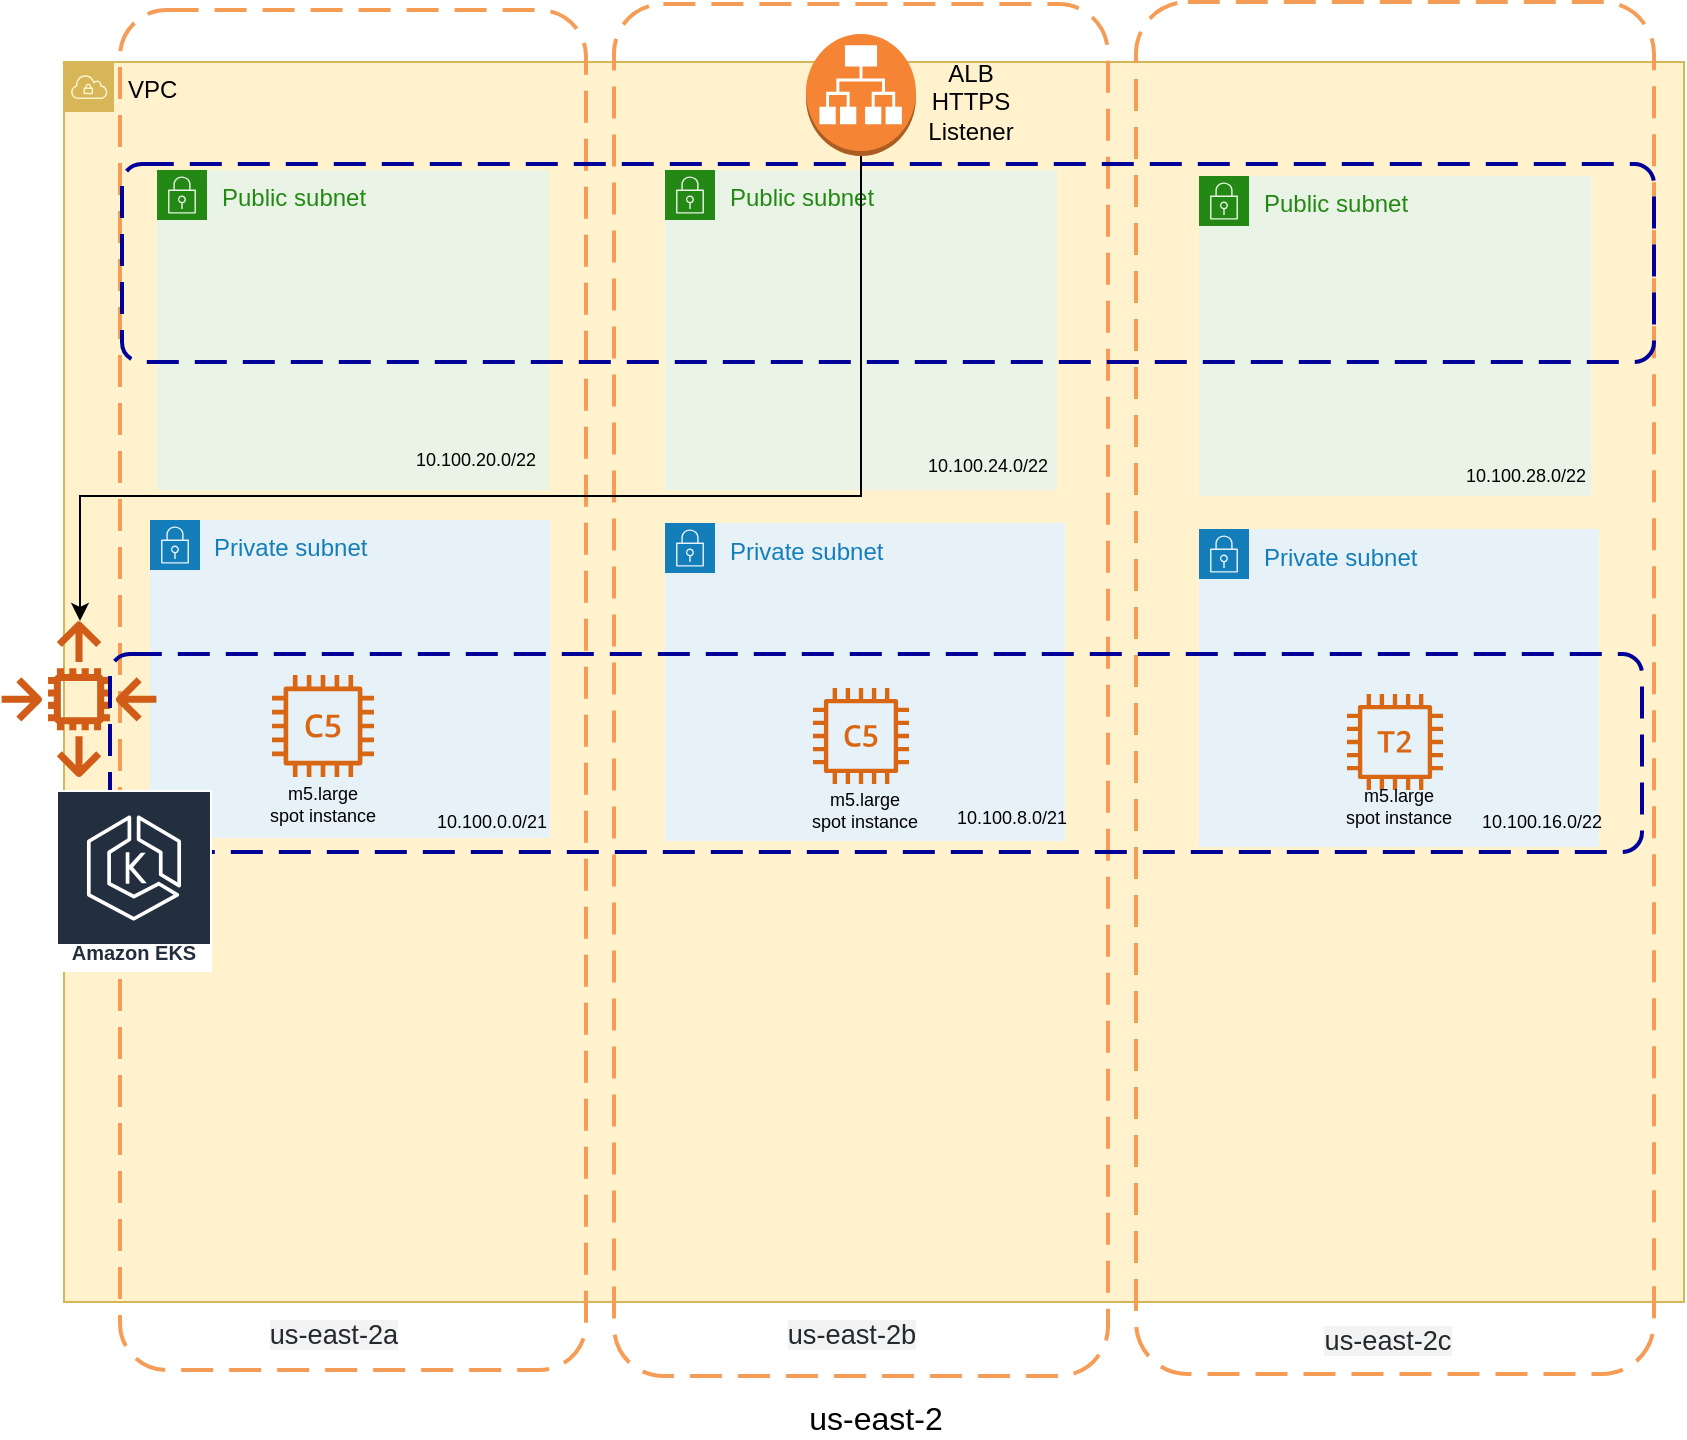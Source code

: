 <mxfile version="14.9.8" type="device"><diagram id="EXArPSH5urO1hkZitk9t" name="Page-1"><mxGraphModel dx="2073" dy="896" grid="0" gridSize="10" guides="1" tooltips="1" connect="1" arrows="1" fold="1" page="0" pageScale="1" pageWidth="850" pageHeight="1100" math="0" shadow="0"><root><mxCell id="0"/><mxCell id="1" parent="0"/><mxCell id="DB550EK6OUMKNcsTMz54-1" value="VPC" style="outlineConnect=0;html=1;whiteSpace=wrap;fontSize=12;fontStyle=0;shape=mxgraph.aws4.group;grIcon=mxgraph.aws4.group_vpc;strokeColor=#d6b656;verticalAlign=top;align=left;spacingLeft=30;dashed=0;fillColor=#fff2cc;" parent="1" vertex="1"><mxGeometry x="19" y="65" width="810" height="620" as="geometry"/></mxCell><mxCell id="hw0-6H1e2lP1Mn8mXGhv-2" value="" style="rounded=1;arcSize=10;dashed=1;strokeColor=#F59D56;fillColor=none;gradientColor=none;dashPattern=8 4;strokeWidth=2;" parent="1" vertex="1"><mxGeometry x="47" y="39" width="233" height="680" as="geometry"/></mxCell><mxCell id="hw0-6H1e2lP1Mn8mXGhv-3" value="" style="rounded=1;arcSize=10;dashed=1;strokeColor=#F59D56;fillColor=none;gradientColor=none;dashPattern=8 4;strokeWidth=2;" parent="1" vertex="1"><mxGeometry x="294" y="36" width="247" height="686" as="geometry"/></mxCell><mxCell id="hw0-6H1e2lP1Mn8mXGhv-4" value="" style="rounded=1;arcSize=10;dashed=1;strokeColor=#F59D56;fillColor=none;gradientColor=none;dashPattern=8 4;strokeWidth=2;" parent="1" vertex="1"><mxGeometry x="555" y="35" width="259" height="686" as="geometry"/></mxCell><mxCell id="hw0-6H1e2lP1Mn8mXGhv-5" value="us-east-2" style="text;html=1;strokeColor=none;fillColor=none;align=center;verticalAlign=middle;whiteSpace=wrap;rounded=0;fontSize=16;" parent="1" vertex="1"><mxGeometry x="385" y="733" width="80" height="20" as="geometry"/></mxCell><mxCell id="hw0-6H1e2lP1Mn8mXGhv-6" value="&lt;font color=&quot;#24292e&quot;&gt;&lt;span style=&quot;font-size: 13.6px ; background-color: rgba(27 , 31 , 35 , 0.05)&quot;&gt;us-east-2a&lt;/span&gt;&lt;/font&gt;" style="text;html=1;strokeColor=none;align=center;verticalAlign=middle;whiteSpace=wrap;rounded=0;fontSize=16;" parent="1" vertex="1"><mxGeometry x="114" y="690" width="80" height="20" as="geometry"/></mxCell><mxCell id="hw0-6H1e2lP1Mn8mXGhv-7" value="&lt;font color=&quot;#24292e&quot;&gt;&lt;span style=&quot;font-size: 13.6px ; background-color: rgba(27 , 31 , 35 , 0.05)&quot;&gt;us-east-2b&lt;/span&gt;&lt;/font&gt;" style="text;html=1;strokeColor=none;align=center;verticalAlign=middle;whiteSpace=wrap;rounded=0;fontSize=16;" parent="1" vertex="1"><mxGeometry x="373" y="690" width="80" height="20" as="geometry"/></mxCell><mxCell id="hw0-6H1e2lP1Mn8mXGhv-8" value="&lt;font color=&quot;#24292e&quot;&gt;&lt;span style=&quot;font-size: 13.6px ; background-color: rgba(27 , 31 , 35 , 0.05)&quot;&gt;us-east-2c&lt;/span&gt;&lt;/font&gt;" style="text;html=1;strokeColor=none;align=center;verticalAlign=middle;whiteSpace=wrap;rounded=0;fontSize=16;" parent="1" vertex="1"><mxGeometry x="641" y="693" width="80" height="20" as="geometry"/></mxCell><mxCell id="hw0-6H1e2lP1Mn8mXGhv-9" value="Private subnet" style="points=[[0,0],[0.25,0],[0.5,0],[0.75,0],[1,0],[1,0.25],[1,0.5],[1,0.75],[1,1],[0.75,1],[0.5,1],[0.25,1],[0,1],[0,0.75],[0,0.5],[0,0.25]];outlineConnect=0;gradientColor=none;html=1;whiteSpace=wrap;fontSize=12;fontStyle=0;shape=mxgraph.aws4.group;grIcon=mxgraph.aws4.group_security_group;grStroke=0;strokeColor=#147EBA;fillColor=#E6F2F8;verticalAlign=top;align=left;spacingLeft=30;fontColor=#147EBA;dashed=0;" parent="1" vertex="1"><mxGeometry x="62" y="294" width="200" height="159" as="geometry"/></mxCell><mxCell id="hw0-6H1e2lP1Mn8mXGhv-10" value="Public subnet" style="points=[[0,0],[0.25,0],[0.5,0],[0.75,0],[1,0],[1,0.25],[1,0.5],[1,0.75],[1,1],[0.75,1],[0.5,1],[0.25,1],[0,1],[0,0.75],[0,0.5],[0,0.25]];outlineConnect=0;gradientColor=none;html=1;whiteSpace=wrap;fontSize=12;fontStyle=0;shape=mxgraph.aws4.group;grIcon=mxgraph.aws4.group_security_group;grStroke=0;strokeColor=#248814;fillColor=#E9F3E6;verticalAlign=top;align=left;spacingLeft=30;fontColor=#248814;dashed=0;" parent="1" vertex="1"><mxGeometry x="65.5" y="119" width="196" height="160" as="geometry"/></mxCell><mxCell id="hw0-6H1e2lP1Mn8mXGhv-11" value="Public subnet" style="points=[[0,0],[0.25,0],[0.5,0],[0.75,0],[1,0],[1,0.25],[1,0.5],[1,0.75],[1,1],[0.75,1],[0.5,1],[0.25,1],[0,1],[0,0.75],[0,0.5],[0,0.25]];outlineConnect=0;gradientColor=none;html=1;whiteSpace=wrap;fontSize=12;fontStyle=0;shape=mxgraph.aws4.group;grIcon=mxgraph.aws4.group_security_group;grStroke=0;strokeColor=#248814;fillColor=#E9F3E6;verticalAlign=top;align=left;spacingLeft=30;fontColor=#248814;dashed=0;" parent="1" vertex="1"><mxGeometry x="586.5" y="122" width="196" height="160" as="geometry"/></mxCell><mxCell id="hw0-6H1e2lP1Mn8mXGhv-12" value="Public subnet" style="points=[[0,0],[0.25,0],[0.5,0],[0.75,0],[1,0],[1,0.25],[1,0.5],[1,0.75],[1,1],[0.75,1],[0.5,1],[0.25,1],[0,1],[0,0.75],[0,0.5],[0,0.25]];outlineConnect=0;gradientColor=none;html=1;whiteSpace=wrap;fontSize=12;fontStyle=0;shape=mxgraph.aws4.group;grIcon=mxgraph.aws4.group_security_group;grStroke=0;strokeColor=#248814;fillColor=#E9F3E6;verticalAlign=top;align=left;spacingLeft=30;fontColor=#248814;dashed=0;" parent="1" vertex="1"><mxGeometry x="319.5" y="119" width="196" height="160" as="geometry"/></mxCell><mxCell id="hw0-6H1e2lP1Mn8mXGhv-13" value="Text" style="text;html=1;strokeColor=none;fillColor=none;align=center;verticalAlign=middle;whiteSpace=wrap;rounded=0;fontSize=16;" parent="1" vertex="1"><mxGeometry x="404" y="373" width="40" height="20" as="geometry"/></mxCell><mxCell id="hw0-6H1e2lP1Mn8mXGhv-14" value="Text" style="text;html=1;strokeColor=none;fillColor=none;align=center;verticalAlign=middle;whiteSpace=wrap;rounded=0;fontSize=16;" parent="1" vertex="1"><mxGeometry x="404" y="373" width="40" height="20" as="geometry"/></mxCell><mxCell id="hw0-6H1e2lP1Mn8mXGhv-15" value="10.100.0.0/21" style="text;html=1;strokeColor=none;fillColor=none;align=center;verticalAlign=middle;whiteSpace=wrap;rounded=0;fontSize=9;" parent="1" vertex="1"><mxGeometry x="213" y="434.5" width="40" height="20" as="geometry"/></mxCell><mxCell id="hw0-6H1e2lP1Mn8mXGhv-23" value="Private subnet" style="points=[[0,0],[0.25,0],[0.5,0],[0.75,0],[1,0],[1,0.25],[1,0.5],[1,0.75],[1,1],[0.75,1],[0.5,1],[0.25,1],[0,1],[0,0.75],[0,0.5],[0,0.25]];outlineConnect=0;gradientColor=none;html=1;whiteSpace=wrap;fontSize=12;fontStyle=0;shape=mxgraph.aws4.group;grIcon=mxgraph.aws4.group_security_group;grStroke=0;strokeColor=#147EBA;fillColor=#E6F2F8;verticalAlign=top;align=left;spacingLeft=30;fontColor=#147EBA;dashed=0;" parent="1" vertex="1"><mxGeometry x="319.5" y="295.5" width="200" height="159" as="geometry"/></mxCell><mxCell id="hw0-6H1e2lP1Mn8mXGhv-24" value="Private subnet" style="points=[[0,0],[0.25,0],[0.5,0],[0.75,0],[1,0],[1,0.25],[1,0.5],[1,0.75],[1,1],[0.75,1],[0.5,1],[0.25,1],[0,1],[0,0.75],[0,0.5],[0,0.25]];outlineConnect=0;gradientColor=none;html=1;whiteSpace=wrap;fontSize=12;fontStyle=0;shape=mxgraph.aws4.group;grIcon=mxgraph.aws4.group_security_group;grStroke=0;strokeColor=#147EBA;fillColor=#E6F2F8;verticalAlign=top;align=left;spacingLeft=30;fontColor=#147EBA;dashed=0;" parent="1" vertex="1"><mxGeometry x="586.5" y="298.5" width="200" height="159" as="geometry"/></mxCell><mxCell id="hw0-6H1e2lP1Mn8mXGhv-25" value="10.100.20.0/22" style="text;html=1;strokeColor=none;fillColor=none;align=center;verticalAlign=middle;whiteSpace=wrap;rounded=0;fontSize=9;" parent="1" vertex="1"><mxGeometry x="205" y="254" width="40" height="20" as="geometry"/></mxCell><mxCell id="hw0-6H1e2lP1Mn8mXGhv-26" value="10.100.28.0/22" style="text;html=1;strokeColor=none;fillColor=none;align=center;verticalAlign=middle;whiteSpace=wrap;rounded=0;fontSize=9;" parent="1" vertex="1"><mxGeometry x="730" y="262" width="40" height="20" as="geometry"/></mxCell><mxCell id="hw0-6H1e2lP1Mn8mXGhv-27" value="10.100.24.0/22" style="text;html=1;strokeColor=none;fillColor=none;align=center;verticalAlign=middle;whiteSpace=wrap;rounded=0;fontSize=9;" parent="1" vertex="1"><mxGeometry x="461" y="257" width="40" height="20" as="geometry"/></mxCell><mxCell id="hw0-6H1e2lP1Mn8mXGhv-30" value="" style="outlineConnect=0;fontColor=#232F3E;gradientColor=none;fillColor=#D05C17;strokeColor=none;dashed=0;verticalLabelPosition=bottom;verticalAlign=top;align=center;html=1;fontSize=12;fontStyle=0;aspect=fixed;pointerEvents=1;shape=mxgraph.aws4.auto_scaling2;" parent="1" vertex="1"><mxGeometry x="-12.5" y="344.5" width="78" height="78" as="geometry"/></mxCell><mxCell id="hw0-6H1e2lP1Mn8mXGhv-31" value="" style="rounded=1;arcSize=10;dashed=1;fillColor=none;gradientColor=none;dashPattern=8 4;strokeWidth=2;strokeColor=#000099;" parent="1" vertex="1"><mxGeometry x="48" y="116" width="766" height="99" as="geometry"/></mxCell><mxCell id="hw0-6H1e2lP1Mn8mXGhv-32" value="" style="rounded=1;arcSize=10;dashed=1;fillColor=none;gradientColor=none;dashPattern=8 4;strokeWidth=2;strokeColor=#000099;" parent="1" vertex="1"><mxGeometry x="42" y="361" width="766" height="99" as="geometry"/></mxCell><mxCell id="hw0-6H1e2lP1Mn8mXGhv-37" value="" style="outlineConnect=0;fontColor=#232F3E;gradientColor=none;fillColor=#D86613;strokeColor=none;dashed=0;verticalLabelPosition=bottom;verticalAlign=top;align=center;html=1;fontSize=12;fontStyle=0;aspect=fixed;pointerEvents=1;shape=mxgraph.aws4.c5_instance;" parent="1" vertex="1"><mxGeometry x="123" y="371.5" width="51" height="51" as="geometry"/></mxCell><mxCell id="hw0-6H1e2lP1Mn8mXGhv-40" value="" style="outlineConnect=0;fontColor=#232F3E;gradientColor=none;fillColor=#D86613;strokeColor=none;dashed=0;verticalLabelPosition=bottom;verticalAlign=top;align=center;html=1;fontSize=12;fontStyle=0;aspect=fixed;pointerEvents=1;shape=mxgraph.aws4.c5_instance;" parent="1" vertex="1"><mxGeometry x="393.5" y="378" width="48" height="48" as="geometry"/></mxCell><mxCell id="hw0-6H1e2lP1Mn8mXGhv-42" value="" style="outlineConnect=0;fontColor=#232F3E;gradientColor=none;fillColor=#D86613;strokeColor=none;dashed=0;verticalLabelPosition=bottom;verticalAlign=top;align=center;html=1;fontSize=12;fontStyle=0;aspect=fixed;pointerEvents=1;shape=mxgraph.aws4.t2_instance;" parent="1" vertex="1"><mxGeometry x="660.5" y="381" width="48" height="48" as="geometry"/></mxCell><mxCell id="hw0-6H1e2lP1Mn8mXGhv-43" value="m5.large&lt;br&gt;spot instance" style="text;html=1;strokeColor=none;fillColor=none;align=center;verticalAlign=middle;whiteSpace=wrap;rounded=0;fontSize=9;" parent="1" vertex="1"><mxGeometry x="657.25" y="426.5" width="58.5" height="20" as="geometry"/></mxCell><mxCell id="hw0-6H1e2lP1Mn8mXGhv-45" value="m5.large&lt;br&gt;spot instance" style="text;html=1;strokeColor=none;fillColor=none;align=center;verticalAlign=middle;whiteSpace=wrap;rounded=0;fontSize=9;" parent="1" vertex="1"><mxGeometry x="390.25" y="429" width="58.5" height="20" as="geometry"/></mxCell><mxCell id="hw0-6H1e2lP1Mn8mXGhv-46" value="m5.large&lt;br&gt;spot instance" style="text;html=1;strokeColor=none;fillColor=none;align=center;verticalAlign=middle;whiteSpace=wrap;rounded=0;fontSize=9;" parent="1" vertex="1"><mxGeometry x="119.25" y="426" width="58.5" height="20" as="geometry"/></mxCell><mxCell id="hw0-6H1e2lP1Mn8mXGhv-21" value="10.100.8.0/21" style="text;html=1;strokeColor=none;fillColor=none;align=center;verticalAlign=middle;whiteSpace=wrap;rounded=0;fontSize=9;" parent="1" vertex="1"><mxGeometry x="473" y="433" width="40" height="20" as="geometry"/></mxCell><mxCell id="hw0-6H1e2lP1Mn8mXGhv-22" value="10.100.16.0/22" style="text;html=1;strokeColor=none;fillColor=none;align=center;verticalAlign=middle;whiteSpace=wrap;rounded=0;fontSize=9;" parent="1" vertex="1"><mxGeometry x="738" y="434.5" width="40" height="20" as="geometry"/></mxCell><mxCell id="6qRtsGioGgG9V-e1S2AV-14" style="edgeStyle=orthogonalEdgeStyle;rounded=0;orthogonalLoop=1;jettySize=auto;html=1;exitX=0.5;exitY=1;exitDx=0;exitDy=0;exitPerimeter=0;" edge="1" parent="1" source="6qRtsGioGgG9V-e1S2AV-7" target="hw0-6H1e2lP1Mn8mXGhv-30"><mxGeometry relative="1" as="geometry"><Array as="points"><mxPoint x="417" y="282"/><mxPoint x="27" y="282"/></Array></mxGeometry></mxCell><mxCell id="6qRtsGioGgG9V-e1S2AV-7" value="" style="outlineConnect=0;dashed=0;verticalLabelPosition=bottom;verticalAlign=top;align=center;html=1;shape=mxgraph.aws3.application_load_balancer;fillColor=#F58534;gradientColor=none;" vertex="1" parent="1"><mxGeometry x="390" y="51" width="55" height="61" as="geometry"/></mxCell><mxCell id="6qRtsGioGgG9V-e1S2AV-8" value="Amazon EKS" style="outlineConnect=0;fontColor=#232F3E;gradientColor=none;strokeColor=#ffffff;fillColor=#232F3E;dashed=0;verticalLabelPosition=middle;verticalAlign=bottom;align=center;html=1;whiteSpace=wrap;fontSize=10;fontStyle=1;spacing=3;shape=mxgraph.aws4.productIcon;prIcon=mxgraph.aws4.eks;" vertex="1" parent="1"><mxGeometry x="15" y="429" width="78" height="91" as="geometry"/></mxCell><mxCell id="6qRtsGioGgG9V-e1S2AV-15" value="ALB&lt;br&gt;HTTPS Listener" style="text;html=1;strokeColor=none;fillColor=none;align=center;verticalAlign=middle;whiteSpace=wrap;rounded=0;" vertex="1" parent="1"><mxGeometry x="441.5" y="75" width="61" height="20" as="geometry"/></mxCell></root></mxGraphModel></diagram></mxfile>